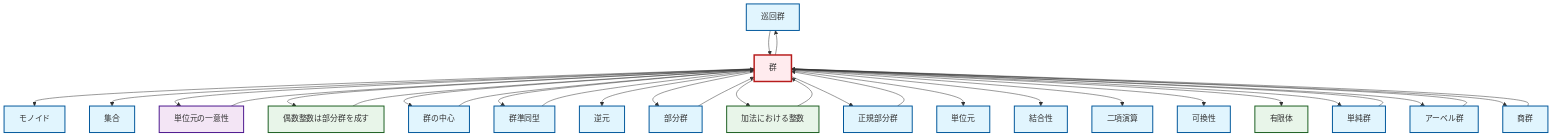 graph TD
    classDef definition fill:#e1f5fe,stroke:#01579b,stroke-width:2px
    classDef theorem fill:#f3e5f5,stroke:#4a148c,stroke-width:2px
    classDef axiom fill:#fff3e0,stroke:#e65100,stroke-width:2px
    classDef example fill:#e8f5e9,stroke:#1b5e20,stroke-width:2px
    classDef current fill:#ffebee,stroke:#b71c1c,stroke-width:3px
    def-set["集合"]:::definition
    def-cyclic-group["巡回群"]:::definition
    def-group["群"]:::definition
    def-identity-element["単位元"]:::definition
    def-normal-subgroup["正規部分群"]:::definition
    def-center-of-group["群の中心"]:::definition
    thm-unique-identity["単位元の一意性"]:::theorem
    def-commutativity["可換性"]:::definition
    def-subgroup["部分群"]:::definition
    ex-even-integers-subgroup["偶数整数は部分群を成す"]:::example
    def-quotient-group["商群"]:::definition
    ex-integers-addition["加法における整数"]:::example
    def-abelian-group["アーベル群"]:::definition
    def-homomorphism["群準同型"]:::definition
    def-simple-group["単純群"]:::definition
    def-associativity["結合性"]:::definition
    ex-finite-field["有限体"]:::example
    def-inverse-element["逆元"]:::definition
    def-binary-operation["二項演算"]:::definition
    def-monoid["モノイド"]:::definition
    thm-unique-identity --> def-group
    def-group --> def-monoid
    def-group --> def-set
    def-quotient-group --> def-group
    def-group --> thm-unique-identity
    def-group --> ex-even-integers-subgroup
    def-subgroup --> def-group
    def-center-of-group --> def-group
    def-normal-subgroup --> def-group
    def-simple-group --> def-group
    def-group --> def-center-of-group
    def-cyclic-group --> def-group
    def-group --> def-homomorphism
    def-abelian-group --> def-group
    def-group --> def-inverse-element
    def-group --> def-subgroup
    def-group --> ex-integers-addition
    def-group --> def-normal-subgroup
    ex-integers-addition --> def-group
    def-group --> def-identity-element
    def-homomorphism --> def-group
    def-group --> def-associativity
    def-group --> def-binary-operation
    def-group --> def-commutativity
    def-group --> ex-finite-field
    ex-even-integers-subgroup --> def-group
    def-group --> def-simple-group
    def-group --> def-cyclic-group
    def-group --> def-abelian-group
    def-group --> def-quotient-group
    class def-group current